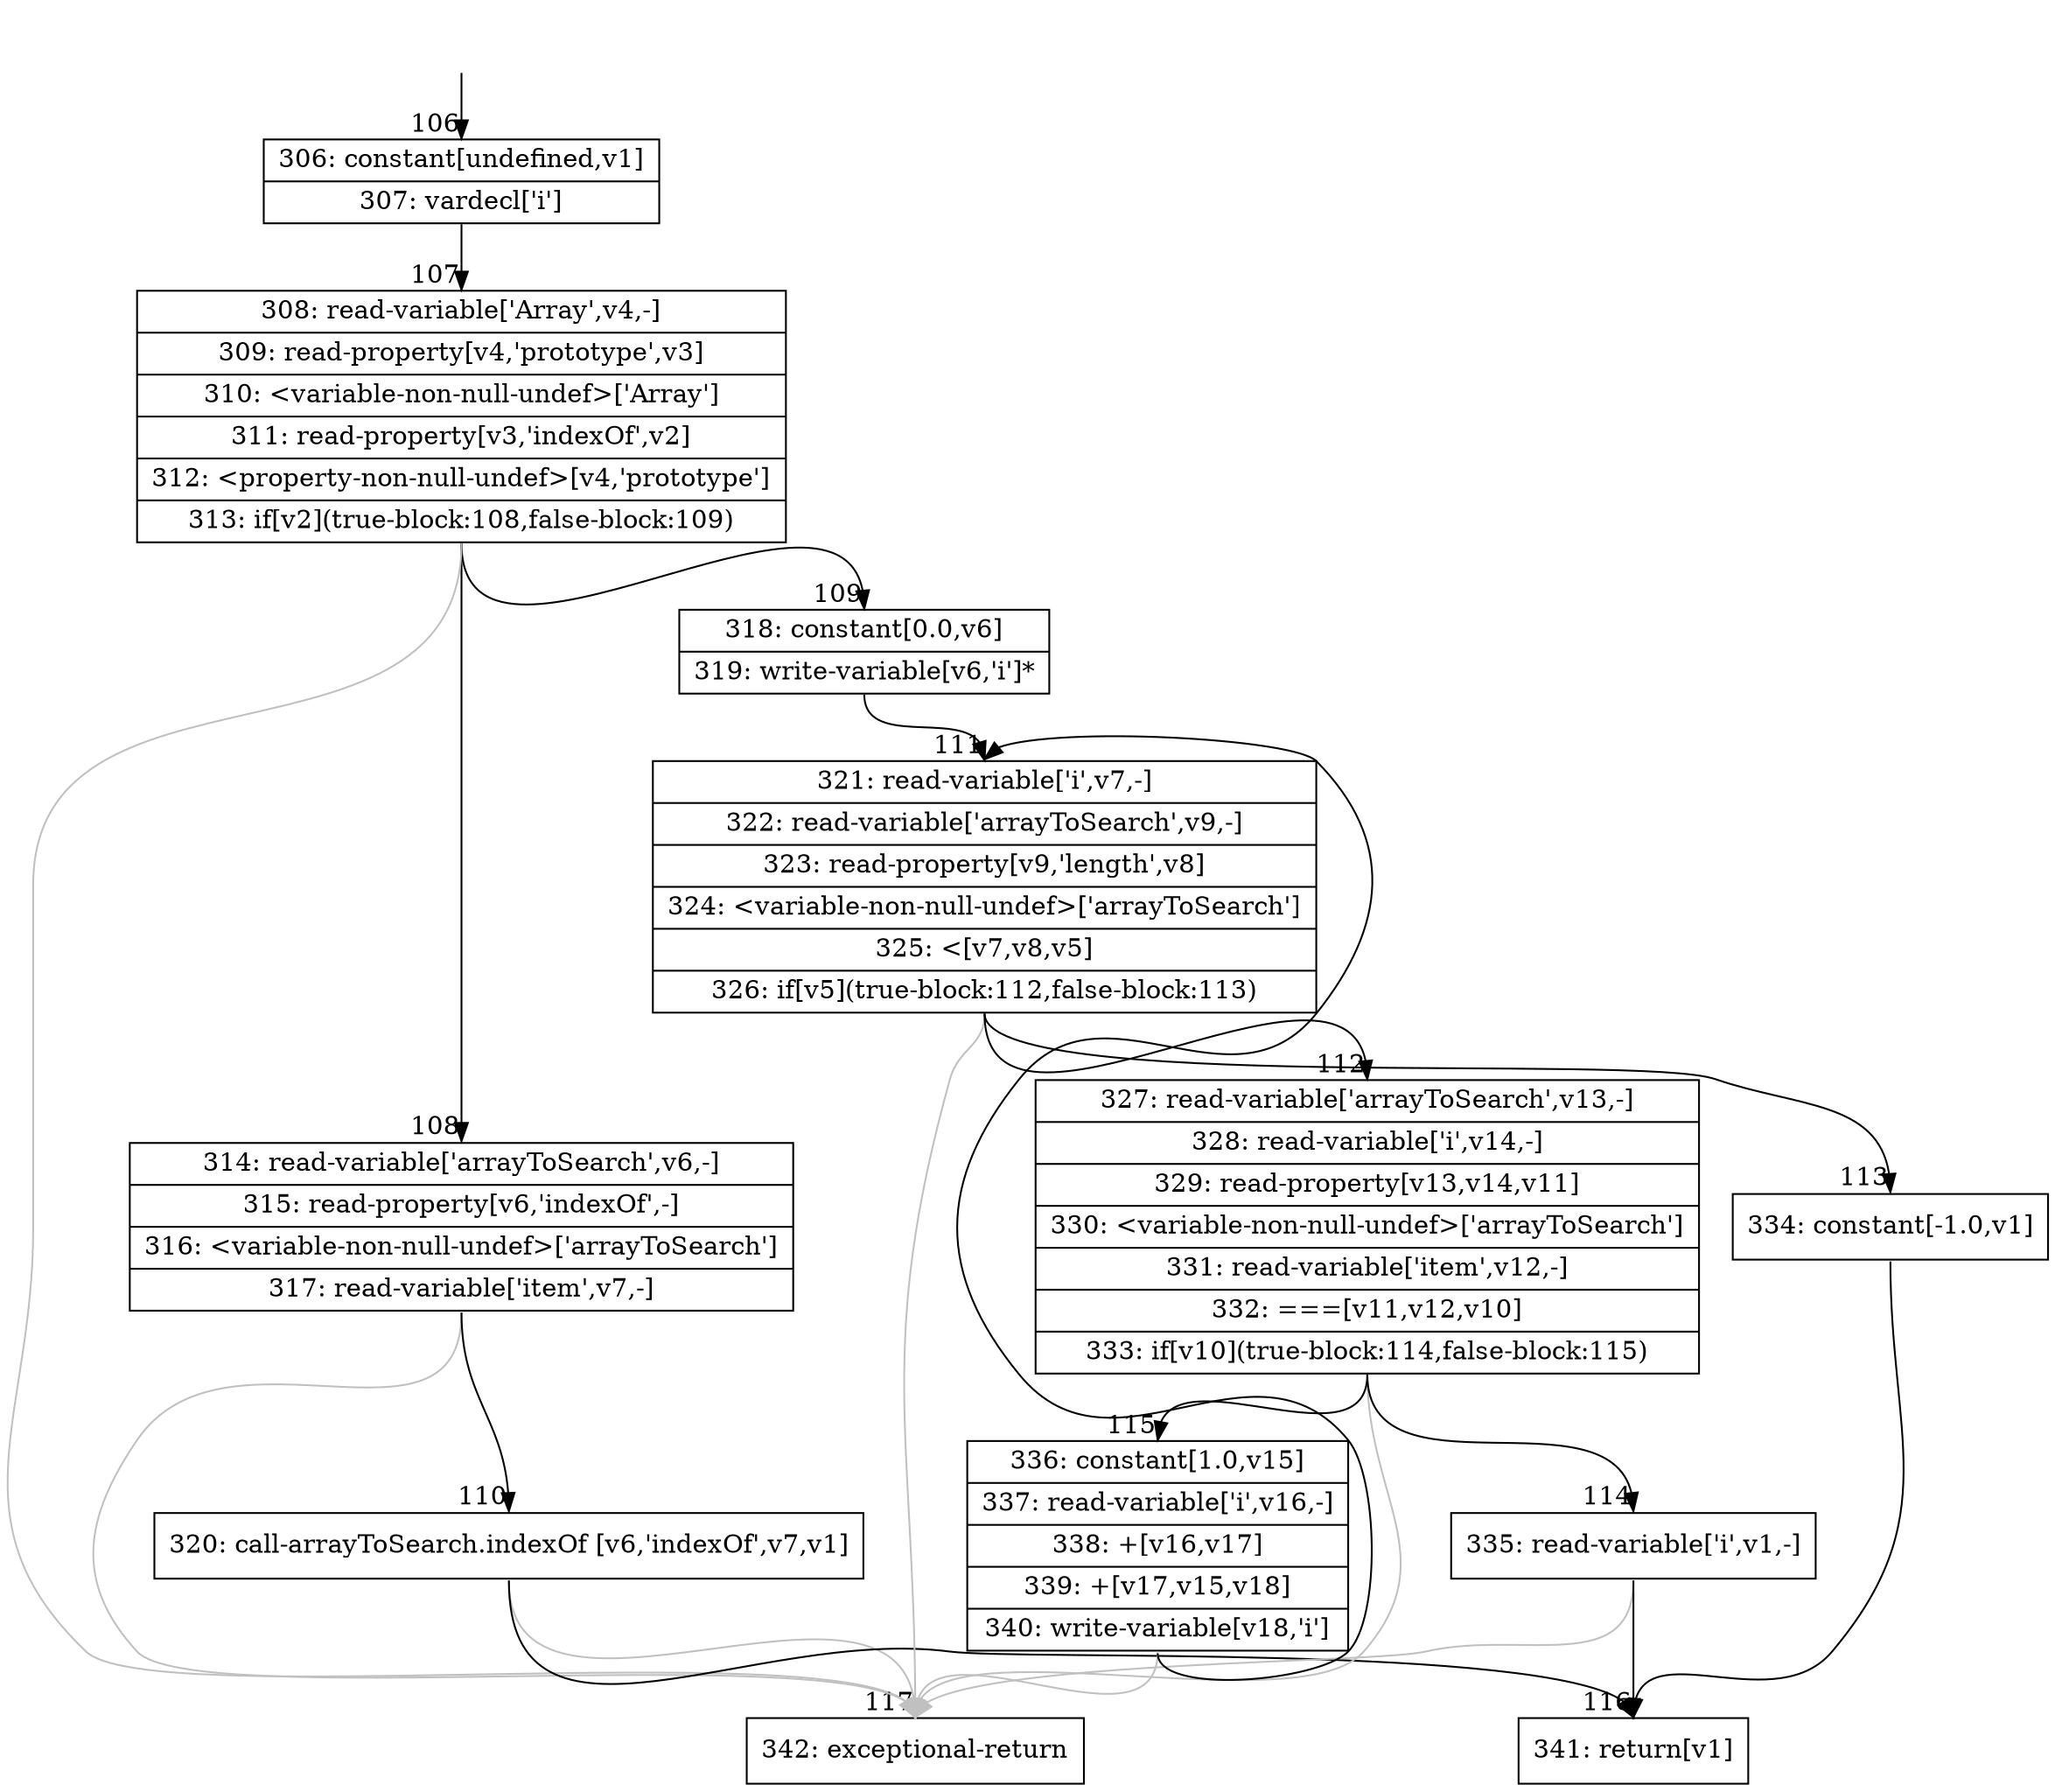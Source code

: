 digraph {
rankdir="TD"
BB_entry13[shape=none,label=""];
BB_entry13 -> BB106 [tailport=s, headport=n, headlabel="    106"]
BB106 [shape=record label="{306: constant[undefined,v1]|307: vardecl['i']}" ] 
BB106 -> BB107 [tailport=s, headport=n, headlabel="      107"]
BB107 [shape=record label="{308: read-variable['Array',v4,-]|309: read-property[v4,'prototype',v3]|310: \<variable-non-null-undef\>['Array']|311: read-property[v3,'indexOf',v2]|312: \<property-non-null-undef\>[v4,'prototype']|313: if[v2](true-block:108,false-block:109)}" ] 
BB107 -> BB108 [tailport=s, headport=n, headlabel="      108"]
BB107 -> BB109 [tailport=s, headport=n, headlabel="      109"]
BB107 -> BB117 [tailport=s, headport=n, color=gray, headlabel="      117"]
BB108 [shape=record label="{314: read-variable['arrayToSearch',v6,-]|315: read-property[v6,'indexOf',-]|316: \<variable-non-null-undef\>['arrayToSearch']|317: read-variable['item',v7,-]}" ] 
BB108 -> BB110 [tailport=s, headport=n, headlabel="      110"]
BB108 -> BB117 [tailport=s, headport=n, color=gray]
BB109 [shape=record label="{318: constant[0.0,v6]|319: write-variable[v6,'i']*}" ] 
BB109 -> BB111 [tailport=s, headport=n, headlabel="      111"]
BB110 [shape=record label="{320: call-arrayToSearch.indexOf [v6,'indexOf',v7,v1]}" ] 
BB110 -> BB116 [tailport=s, headport=n, headlabel="      116"]
BB110 -> BB117 [tailport=s, headport=n, color=gray]
BB111 [shape=record label="{321: read-variable['i',v7,-]|322: read-variable['arrayToSearch',v9,-]|323: read-property[v9,'length',v8]|324: \<variable-non-null-undef\>['arrayToSearch']|325: \<[v7,v8,v5]|326: if[v5](true-block:112,false-block:113)}" ] 
BB111 -> BB112 [tailport=s, headport=n, headlabel="      112"]
BB111 -> BB113 [tailport=s, headport=n, headlabel="      113"]
BB111 -> BB117 [tailport=s, headport=n, color=gray]
BB112 [shape=record label="{327: read-variable['arrayToSearch',v13,-]|328: read-variable['i',v14,-]|329: read-property[v13,v14,v11]|330: \<variable-non-null-undef\>['arrayToSearch']|331: read-variable['item',v12,-]|332: ===[v11,v12,v10]|333: if[v10](true-block:114,false-block:115)}" ] 
BB112 -> BB114 [tailport=s, headport=n, headlabel="      114"]
BB112 -> BB115 [tailport=s, headport=n, headlabel="      115"]
BB112 -> BB117 [tailport=s, headport=n, color=gray]
BB113 [shape=record label="{334: constant[-1.0,v1]}" ] 
BB113 -> BB116 [tailport=s, headport=n]
BB114 [shape=record label="{335: read-variable['i',v1,-]}" ] 
BB114 -> BB116 [tailport=s, headport=n]
BB114 -> BB117 [tailport=s, headport=n, color=gray]
BB115 [shape=record label="{336: constant[1.0,v15]|337: read-variable['i',v16,-]|338: +[v16,v17]|339: +[v17,v15,v18]|340: write-variable[v18,'i']}" ] 
BB115 -> BB111 [tailport=s, headport=n]
BB115 -> BB117 [tailport=s, headport=n, color=gray]
BB116 [shape=record label="{341: return[v1]}" ] 
BB117 [shape=record label="{342: exceptional-return}" ] 
//#$~ 239
}
